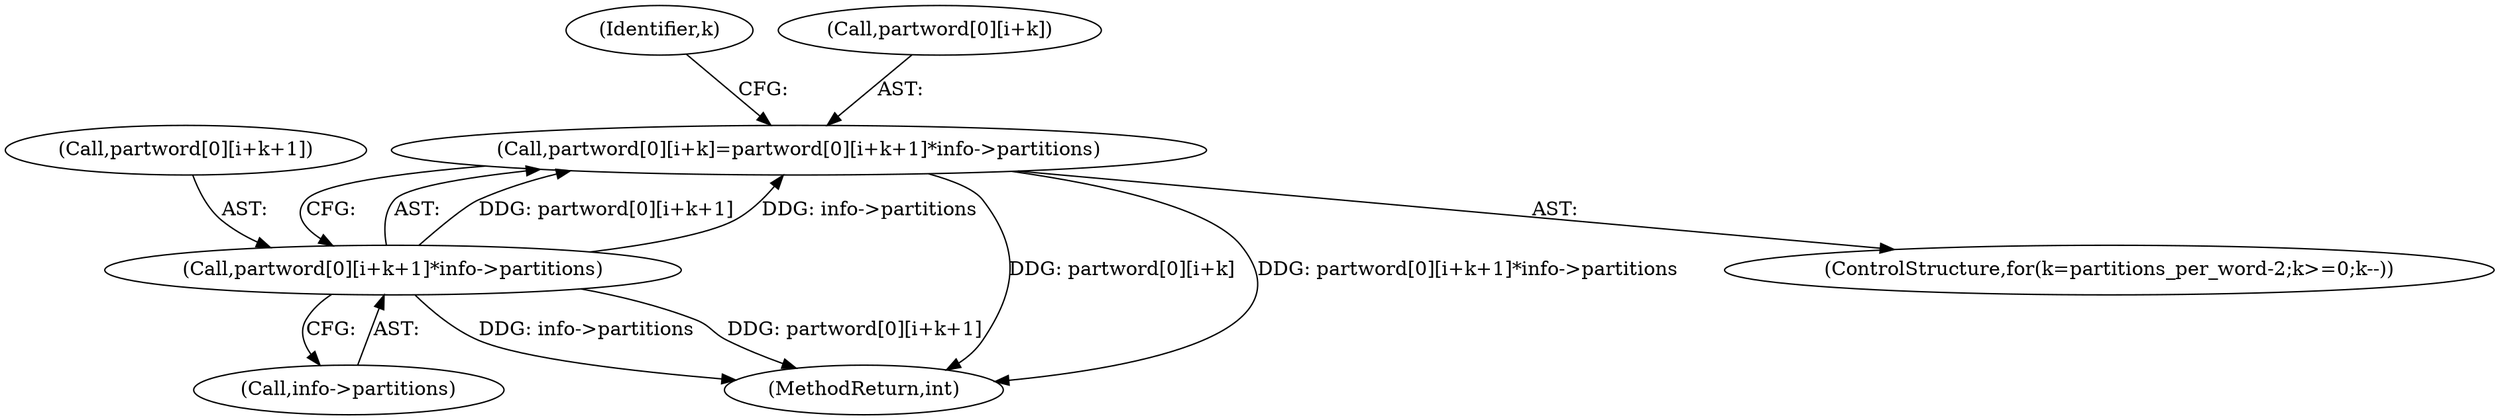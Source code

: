 digraph "1_Android_659030a2e80c38fb8da0a4eb68695349eec6778b@array" {
"1000329" [label="(Call,partword[0][i+k]=partword[0][i+k+1]*info->partitions)"];
"1000337" [label="(Call,partword[0][i+k+1]*info->partitions)"];
"1000328" [label="(Identifier,k)"];
"1000337" [label="(Call,partword[0][i+k+1]*info->partitions)"];
"1000338" [label="(Call,partword[0][i+k+1])"];
"1000347" [label="(Call,info->partitions)"];
"1000854" [label="(MethodReturn,int)"];
"1000329" [label="(Call,partword[0][i+k]=partword[0][i+k+1]*info->partitions)"];
"1000318" [label="(ControlStructure,for(k=partitions_per_word-2;k>=0;k--))"];
"1000330" [label="(Call,partword[0][i+k])"];
"1000329" -> "1000318"  [label="AST: "];
"1000329" -> "1000337"  [label="CFG: "];
"1000330" -> "1000329"  [label="AST: "];
"1000337" -> "1000329"  [label="AST: "];
"1000328" -> "1000329"  [label="CFG: "];
"1000329" -> "1000854"  [label="DDG: partword[0][i+k]"];
"1000329" -> "1000854"  [label="DDG: partword[0][i+k+1]*info->partitions"];
"1000337" -> "1000329"  [label="DDG: partword[0][i+k+1]"];
"1000337" -> "1000329"  [label="DDG: info->partitions"];
"1000337" -> "1000347"  [label="CFG: "];
"1000338" -> "1000337"  [label="AST: "];
"1000347" -> "1000337"  [label="AST: "];
"1000337" -> "1000854"  [label="DDG: info->partitions"];
"1000337" -> "1000854"  [label="DDG: partword[0][i+k+1]"];
}

